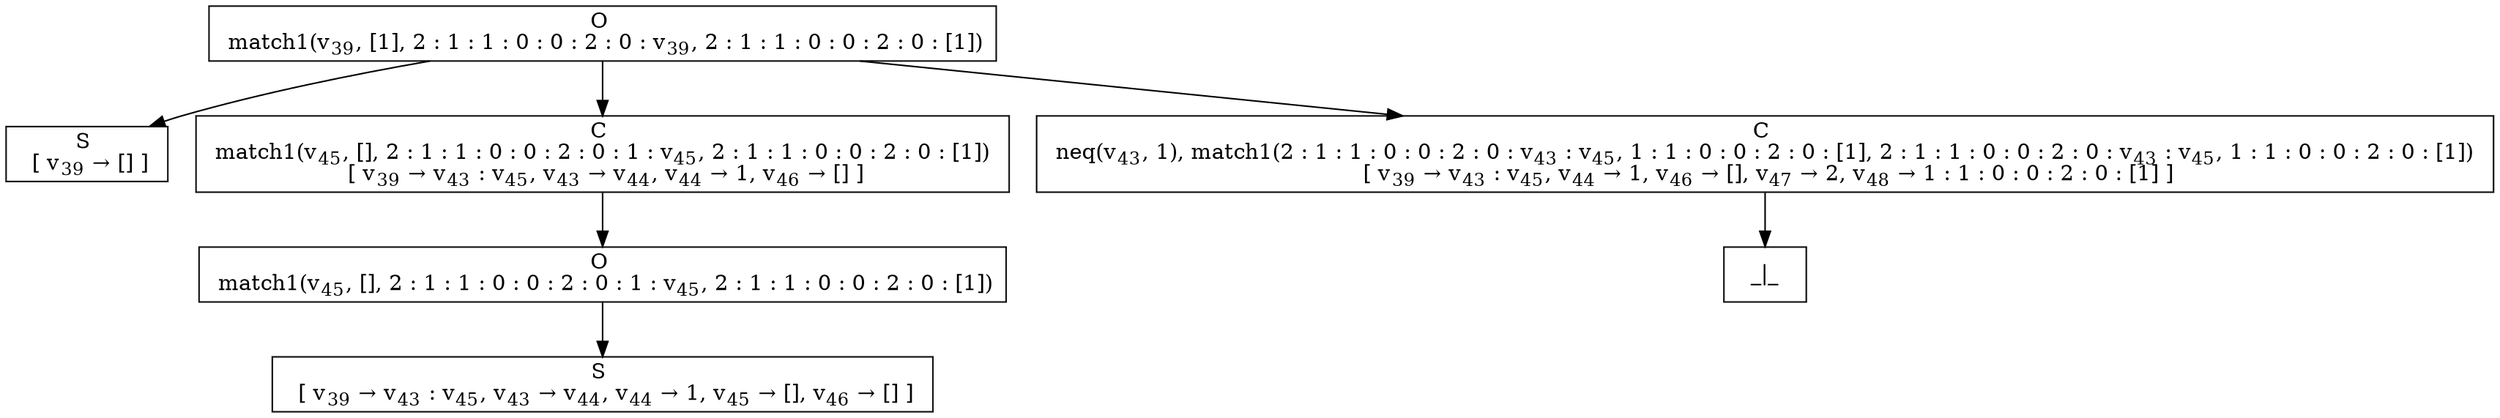 digraph {
    graph [rankdir=TB
          ,bgcolor=transparent];
    node [shape=box
         ,fillcolor=white
         ,style=filled];
    0 [label=<O <BR/> match1(v<SUB>39</SUB>, [1], 2 : 1 : 1 : 0 : 0 : 2 : 0 : v<SUB>39</SUB>, 2 : 1 : 1 : 0 : 0 : 2 : 0 : [1])>];
    1 [label=<S <BR/>  [ v<SUB>39</SUB> &rarr; [] ] >];
    2 [label=<C <BR/> match1(v<SUB>45</SUB>, [], 2 : 1 : 1 : 0 : 0 : 2 : 0 : 1 : v<SUB>45</SUB>, 2 : 1 : 1 : 0 : 0 : 2 : 0 : [1]) <BR/>  [ v<SUB>39</SUB> &rarr; v<SUB>43</SUB> : v<SUB>45</SUB>, v<SUB>43</SUB> &rarr; v<SUB>44</SUB>, v<SUB>44</SUB> &rarr; 1, v<SUB>46</SUB> &rarr; [] ] >];
    3 [label=<C <BR/> neq(v<SUB>43</SUB>, 1), match1(2 : 1 : 1 : 0 : 0 : 2 : 0 : v<SUB>43</SUB> : v<SUB>45</SUB>, 1 : 1 : 0 : 0 : 2 : 0 : [1], 2 : 1 : 1 : 0 : 0 : 2 : 0 : v<SUB>43</SUB> : v<SUB>45</SUB>, 1 : 1 : 0 : 0 : 2 : 0 : [1]) <BR/>  [ v<SUB>39</SUB> &rarr; v<SUB>43</SUB> : v<SUB>45</SUB>, v<SUB>44</SUB> &rarr; 1, v<SUB>46</SUB> &rarr; [], v<SUB>47</SUB> &rarr; 2, v<SUB>48</SUB> &rarr; 1 : 1 : 0 : 0 : 2 : 0 : [1] ] >];
    4 [label=<O <BR/> match1(v<SUB>45</SUB>, [], 2 : 1 : 1 : 0 : 0 : 2 : 0 : 1 : v<SUB>45</SUB>, 2 : 1 : 1 : 0 : 0 : 2 : 0 : [1])>];
    5 [label=<S <BR/>  [ v<SUB>39</SUB> &rarr; v<SUB>43</SUB> : v<SUB>45</SUB>, v<SUB>43</SUB> &rarr; v<SUB>44</SUB>, v<SUB>44</SUB> &rarr; 1, v<SUB>45</SUB> &rarr; [], v<SUB>46</SUB> &rarr; [] ] >];
    6 [label=<_|_>];
    0 -> 1 [label=""];
    0 -> 2 [label=""];
    0 -> 3 [label=""];
    2 -> 4 [label=""];
    3 -> 6 [label=""];
    4 -> 5 [label=""];
}
